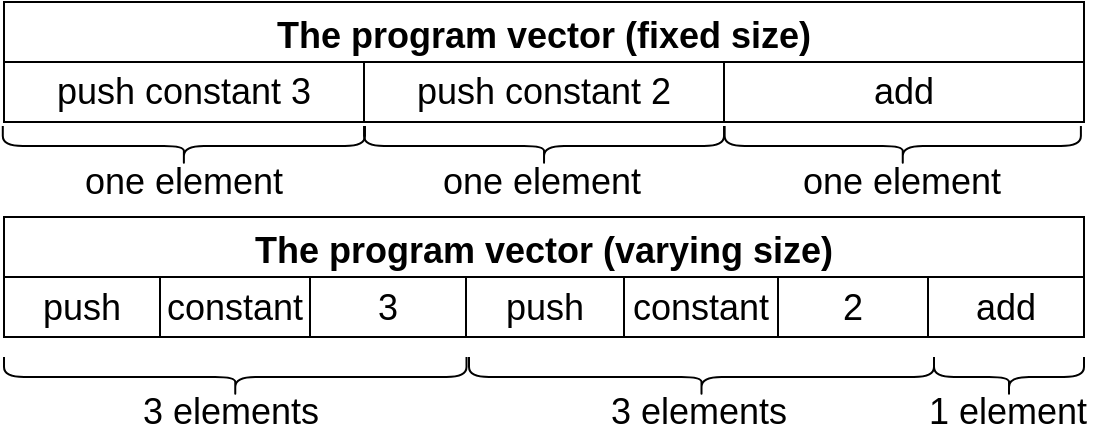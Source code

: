 <mxfile version="20.6.0" type="device"><diagram id="h21rk1lzGgdHACHsotW8" name="Page-1"><mxGraphModel dx="447" dy="656" grid="1" gridSize="10" guides="1" tooltips="1" connect="1" arrows="1" fold="1" page="1" pageScale="1" pageWidth="1100" pageHeight="850" math="0" shadow="0"><root><mxCell id="0"/><mxCell id="1" parent="0"/><mxCell id="IqLVsobzBlAunLJByNyg-1" value="The program vector (fixed size)" style="shape=table;startSize=30;container=1;collapsible=0;childLayout=tableLayout;fontStyle=1;align=center;fontSize=18;" vertex="1" parent="1"><mxGeometry x="140" y="190" width="540" height="60" as="geometry"/></mxCell><mxCell id="IqLVsobzBlAunLJByNyg-2" value="" style="shape=tableRow;horizontal=0;startSize=0;swimlaneHead=0;swimlaneBody=0;top=0;left=0;bottom=0;right=0;collapsible=0;dropTarget=0;fillColor=none;points=[[0,0.5],[1,0.5]];portConstraint=eastwest;fontSize=18;" vertex="1" parent="IqLVsobzBlAunLJByNyg-1"><mxGeometry y="30" width="540" height="30" as="geometry"/></mxCell><mxCell id="IqLVsobzBlAunLJByNyg-3" value="push constant 3" style="shape=partialRectangle;html=1;whiteSpace=wrap;connectable=0;fillColor=none;top=0;left=0;bottom=0;right=0;overflow=hidden;fontSize=18;" vertex="1" parent="IqLVsobzBlAunLJByNyg-2"><mxGeometry width="180" height="30" as="geometry"><mxRectangle width="180" height="30" as="alternateBounds"/></mxGeometry></mxCell><mxCell id="IqLVsobzBlAunLJByNyg-4" value="push constant 2" style="shape=partialRectangle;html=1;whiteSpace=wrap;connectable=0;fillColor=none;top=0;left=0;bottom=0;right=0;overflow=hidden;fontSize=18;" vertex="1" parent="IqLVsobzBlAunLJByNyg-2"><mxGeometry x="180" width="180" height="30" as="geometry"><mxRectangle width="180" height="30" as="alternateBounds"/></mxGeometry></mxCell><mxCell id="IqLVsobzBlAunLJByNyg-5" value="add" style="shape=partialRectangle;html=1;whiteSpace=wrap;connectable=0;fillColor=none;top=0;left=0;bottom=0;right=0;overflow=hidden;fontSize=18;" vertex="1" parent="IqLVsobzBlAunLJByNyg-2"><mxGeometry x="360" width="180" height="30" as="geometry"><mxRectangle width="180" height="30" as="alternateBounds"/></mxGeometry></mxCell><mxCell id="IqLVsobzBlAunLJByNyg-14" value="The program vector (varying size)" style="shape=table;startSize=30;container=1;collapsible=0;childLayout=tableLayout;fontStyle=1;align=center;fontSize=18;" vertex="1" parent="1"><mxGeometry x="140" y="297.5" width="540" height="60" as="geometry"/></mxCell><mxCell id="IqLVsobzBlAunLJByNyg-15" value="" style="shape=tableRow;horizontal=0;startSize=0;swimlaneHead=0;swimlaneBody=0;top=0;left=0;bottom=0;right=0;collapsible=0;dropTarget=0;fillColor=none;points=[[0,0.5],[1,0.5]];portConstraint=eastwest;fontSize=18;" vertex="1" parent="IqLVsobzBlAunLJByNyg-14"><mxGeometry y="30" width="540" height="30" as="geometry"/></mxCell><mxCell id="IqLVsobzBlAunLJByNyg-16" value="push" style="shape=partialRectangle;html=1;whiteSpace=wrap;connectable=0;fillColor=none;top=0;left=0;bottom=0;right=0;overflow=hidden;fontSize=18;" vertex="1" parent="IqLVsobzBlAunLJByNyg-15"><mxGeometry width="78" height="30" as="geometry"><mxRectangle width="78" height="30" as="alternateBounds"/></mxGeometry></mxCell><mxCell id="IqLVsobzBlAunLJByNyg-17" value="constant" style="shape=partialRectangle;html=1;whiteSpace=wrap;connectable=0;fillColor=none;top=0;left=0;bottom=0;right=0;overflow=hidden;fontSize=18;" vertex="1" parent="IqLVsobzBlAunLJByNyg-15"><mxGeometry x="78" width="75" height="30" as="geometry"><mxRectangle width="75" height="30" as="alternateBounds"/></mxGeometry></mxCell><mxCell id="IqLVsobzBlAunLJByNyg-18" value="3" style="shape=partialRectangle;html=1;whiteSpace=wrap;connectable=0;fillColor=none;top=0;left=0;bottom=0;right=0;overflow=hidden;fontSize=18;" vertex="1" parent="IqLVsobzBlAunLJByNyg-15"><mxGeometry x="153" width="78" height="30" as="geometry"><mxRectangle width="78" height="30" as="alternateBounds"/></mxGeometry></mxCell><mxCell id="IqLVsobzBlAunLJByNyg-19" value="push" style="shape=partialRectangle;html=1;whiteSpace=wrap;connectable=0;fillColor=none;top=0;left=0;bottom=0;right=0;overflow=hidden;fontSize=18;" vertex="1" parent="IqLVsobzBlAunLJByNyg-15"><mxGeometry x="231" width="79" height="30" as="geometry"><mxRectangle width="79" height="30" as="alternateBounds"/></mxGeometry></mxCell><mxCell id="IqLVsobzBlAunLJByNyg-20" value="constant" style="shape=partialRectangle;html=1;whiteSpace=wrap;connectable=0;fillColor=none;top=0;left=0;bottom=0;right=0;overflow=hidden;fontSize=18;" vertex="1" parent="IqLVsobzBlAunLJByNyg-15"><mxGeometry x="310" width="77" height="30" as="geometry"><mxRectangle width="77" height="30" as="alternateBounds"/></mxGeometry></mxCell><mxCell id="IqLVsobzBlAunLJByNyg-21" value="2" style="shape=partialRectangle;html=1;whiteSpace=wrap;connectable=0;fillColor=none;top=0;left=0;bottom=0;right=0;overflow=hidden;fontSize=18;" vertex="1" parent="IqLVsobzBlAunLJByNyg-15"><mxGeometry x="387" width="75" height="30" as="geometry"><mxRectangle width="75" height="30" as="alternateBounds"/></mxGeometry></mxCell><mxCell id="IqLVsobzBlAunLJByNyg-22" value="add" style="shape=partialRectangle;html=1;whiteSpace=wrap;connectable=0;fillColor=none;top=0;left=0;bottom=0;right=0;overflow=hidden;fontSize=18;" vertex="1" parent="IqLVsobzBlAunLJByNyg-15"><mxGeometry x="462" width="78" height="30" as="geometry"><mxRectangle width="78" height="30" as="alternateBounds"/></mxGeometry></mxCell><mxCell id="IqLVsobzBlAunLJByNyg-30" value="" style="shape=curlyBracket;whiteSpace=wrap;html=1;rounded=1;flipH=1;labelPosition=right;verticalLabelPosition=middle;align=left;verticalAlign=middle;fontSize=18;rotation=90;" vertex="1" parent="1"><mxGeometry x="245.63" y="261.88" width="20" height="231.25" as="geometry"/></mxCell><mxCell id="IqLVsobzBlAunLJByNyg-31" value="" style="shape=curlyBracket;whiteSpace=wrap;html=1;rounded=1;flipH=1;labelPosition=right;verticalLabelPosition=middle;align=left;verticalAlign=middle;fontSize=18;rotation=90;" vertex="1" parent="1"><mxGeometry x="478.75" y="261.25" width="20" height="232.5" as="geometry"/></mxCell><mxCell id="IqLVsobzBlAunLJByNyg-32" value="" style="shape=curlyBracket;whiteSpace=wrap;html=1;rounded=1;flipH=1;labelPosition=right;verticalLabelPosition=middle;align=left;verticalAlign=middle;fontSize=18;rotation=90;" vertex="1" parent="1"><mxGeometry x="632.5" y="340" width="20" height="75" as="geometry"/></mxCell><mxCell id="IqLVsobzBlAunLJByNyg-33" value="3 elements" style="text;html=1;strokeColor=none;fillColor=none;align=center;verticalAlign=middle;whiteSpace=wrap;rounded=0;fontSize=18;" vertex="1" parent="1"><mxGeometry x="199.07" y="380" width="109.37" height="30" as="geometry"/></mxCell><mxCell id="IqLVsobzBlAunLJByNyg-34" value="3 elements" style="text;html=1;strokeColor=none;fillColor=none;align=center;verticalAlign=middle;whiteSpace=wrap;rounded=0;fontSize=18;" vertex="1" parent="1"><mxGeometry x="432.19" y="380" width="110.62" height="30" as="geometry"/></mxCell><mxCell id="IqLVsobzBlAunLJByNyg-35" value="1 element" style="text;html=1;strokeColor=none;fillColor=none;align=center;verticalAlign=middle;whiteSpace=wrap;rounded=0;fontSize=18;" vertex="1" parent="1"><mxGeometry x="599.38" y="380" width="86.25" height="30" as="geometry"/></mxCell><mxCell id="IqLVsobzBlAunLJByNyg-36" value="" style="shape=curlyBracket;whiteSpace=wrap;html=1;rounded=1;flipH=1;labelPosition=right;verticalLabelPosition=middle;align=left;verticalAlign=middle;fontSize=18;rotation=90;" vertex="1" parent="1"><mxGeometry x="219.94" y="171.48" width="20" height="181.09" as="geometry"/></mxCell><mxCell id="IqLVsobzBlAunLJByNyg-39" value="one element" style="text;html=1;strokeColor=none;fillColor=none;align=center;verticalAlign=middle;whiteSpace=wrap;rounded=0;fontSize=18;" vertex="1" parent="1"><mxGeometry x="168.78" y="264.52" width="122.49" height="30" as="geometry"/></mxCell><mxCell id="IqLVsobzBlAunLJByNyg-42" value="" style="shape=curlyBracket;whiteSpace=wrap;html=1;rounded=1;flipH=1;labelPosition=right;verticalLabelPosition=middle;align=left;verticalAlign=middle;fontSize=18;rotation=90;" vertex="1" parent="1"><mxGeometry x="400.02" y="172.03" width="20" height="180" as="geometry"/></mxCell><mxCell id="IqLVsobzBlAunLJByNyg-43" value="one element" style="text;html=1;strokeColor=none;fillColor=none;align=center;verticalAlign=middle;whiteSpace=wrap;rounded=0;fontSize=18;" vertex="1" parent="1"><mxGeometry x="348.15" y="264.52" width="122.49" height="30" as="geometry"/></mxCell><mxCell id="IqLVsobzBlAunLJByNyg-45" value="" style="shape=curlyBracket;whiteSpace=wrap;html=1;rounded=1;flipH=1;labelPosition=right;verticalLabelPosition=middle;align=left;verticalAlign=middle;fontSize=18;rotation=90;" vertex="1" parent="1"><mxGeometry x="579.38" y="172.96" width="20" height="178.13" as="geometry"/></mxCell><mxCell id="IqLVsobzBlAunLJByNyg-46" value="one element" style="text;html=1;strokeColor=none;fillColor=none;align=center;verticalAlign=middle;whiteSpace=wrap;rounded=0;fontSize=18;" vertex="1" parent="1"><mxGeometry x="528.14" y="264.52" width="122.49" height="30" as="geometry"/></mxCell></root></mxGraphModel></diagram></mxfile>